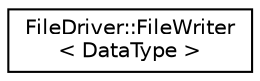 digraph "クラス階層図"
{
 // LATEX_PDF_SIZE
  edge [fontname="Helvetica",fontsize="10",labelfontname="Helvetica",labelfontsize="10"];
  node [fontname="Helvetica",fontsize="10",shape=record];
  rankdir="LR";
  Node0 [label="FileDriver::FileWriter\l\< DataType \>",height=0.2,width=0.4,color="black", fillcolor="white", style="filled",URL="$classFileDriver_1_1FileWriter.html",tooltip=" "];
}
